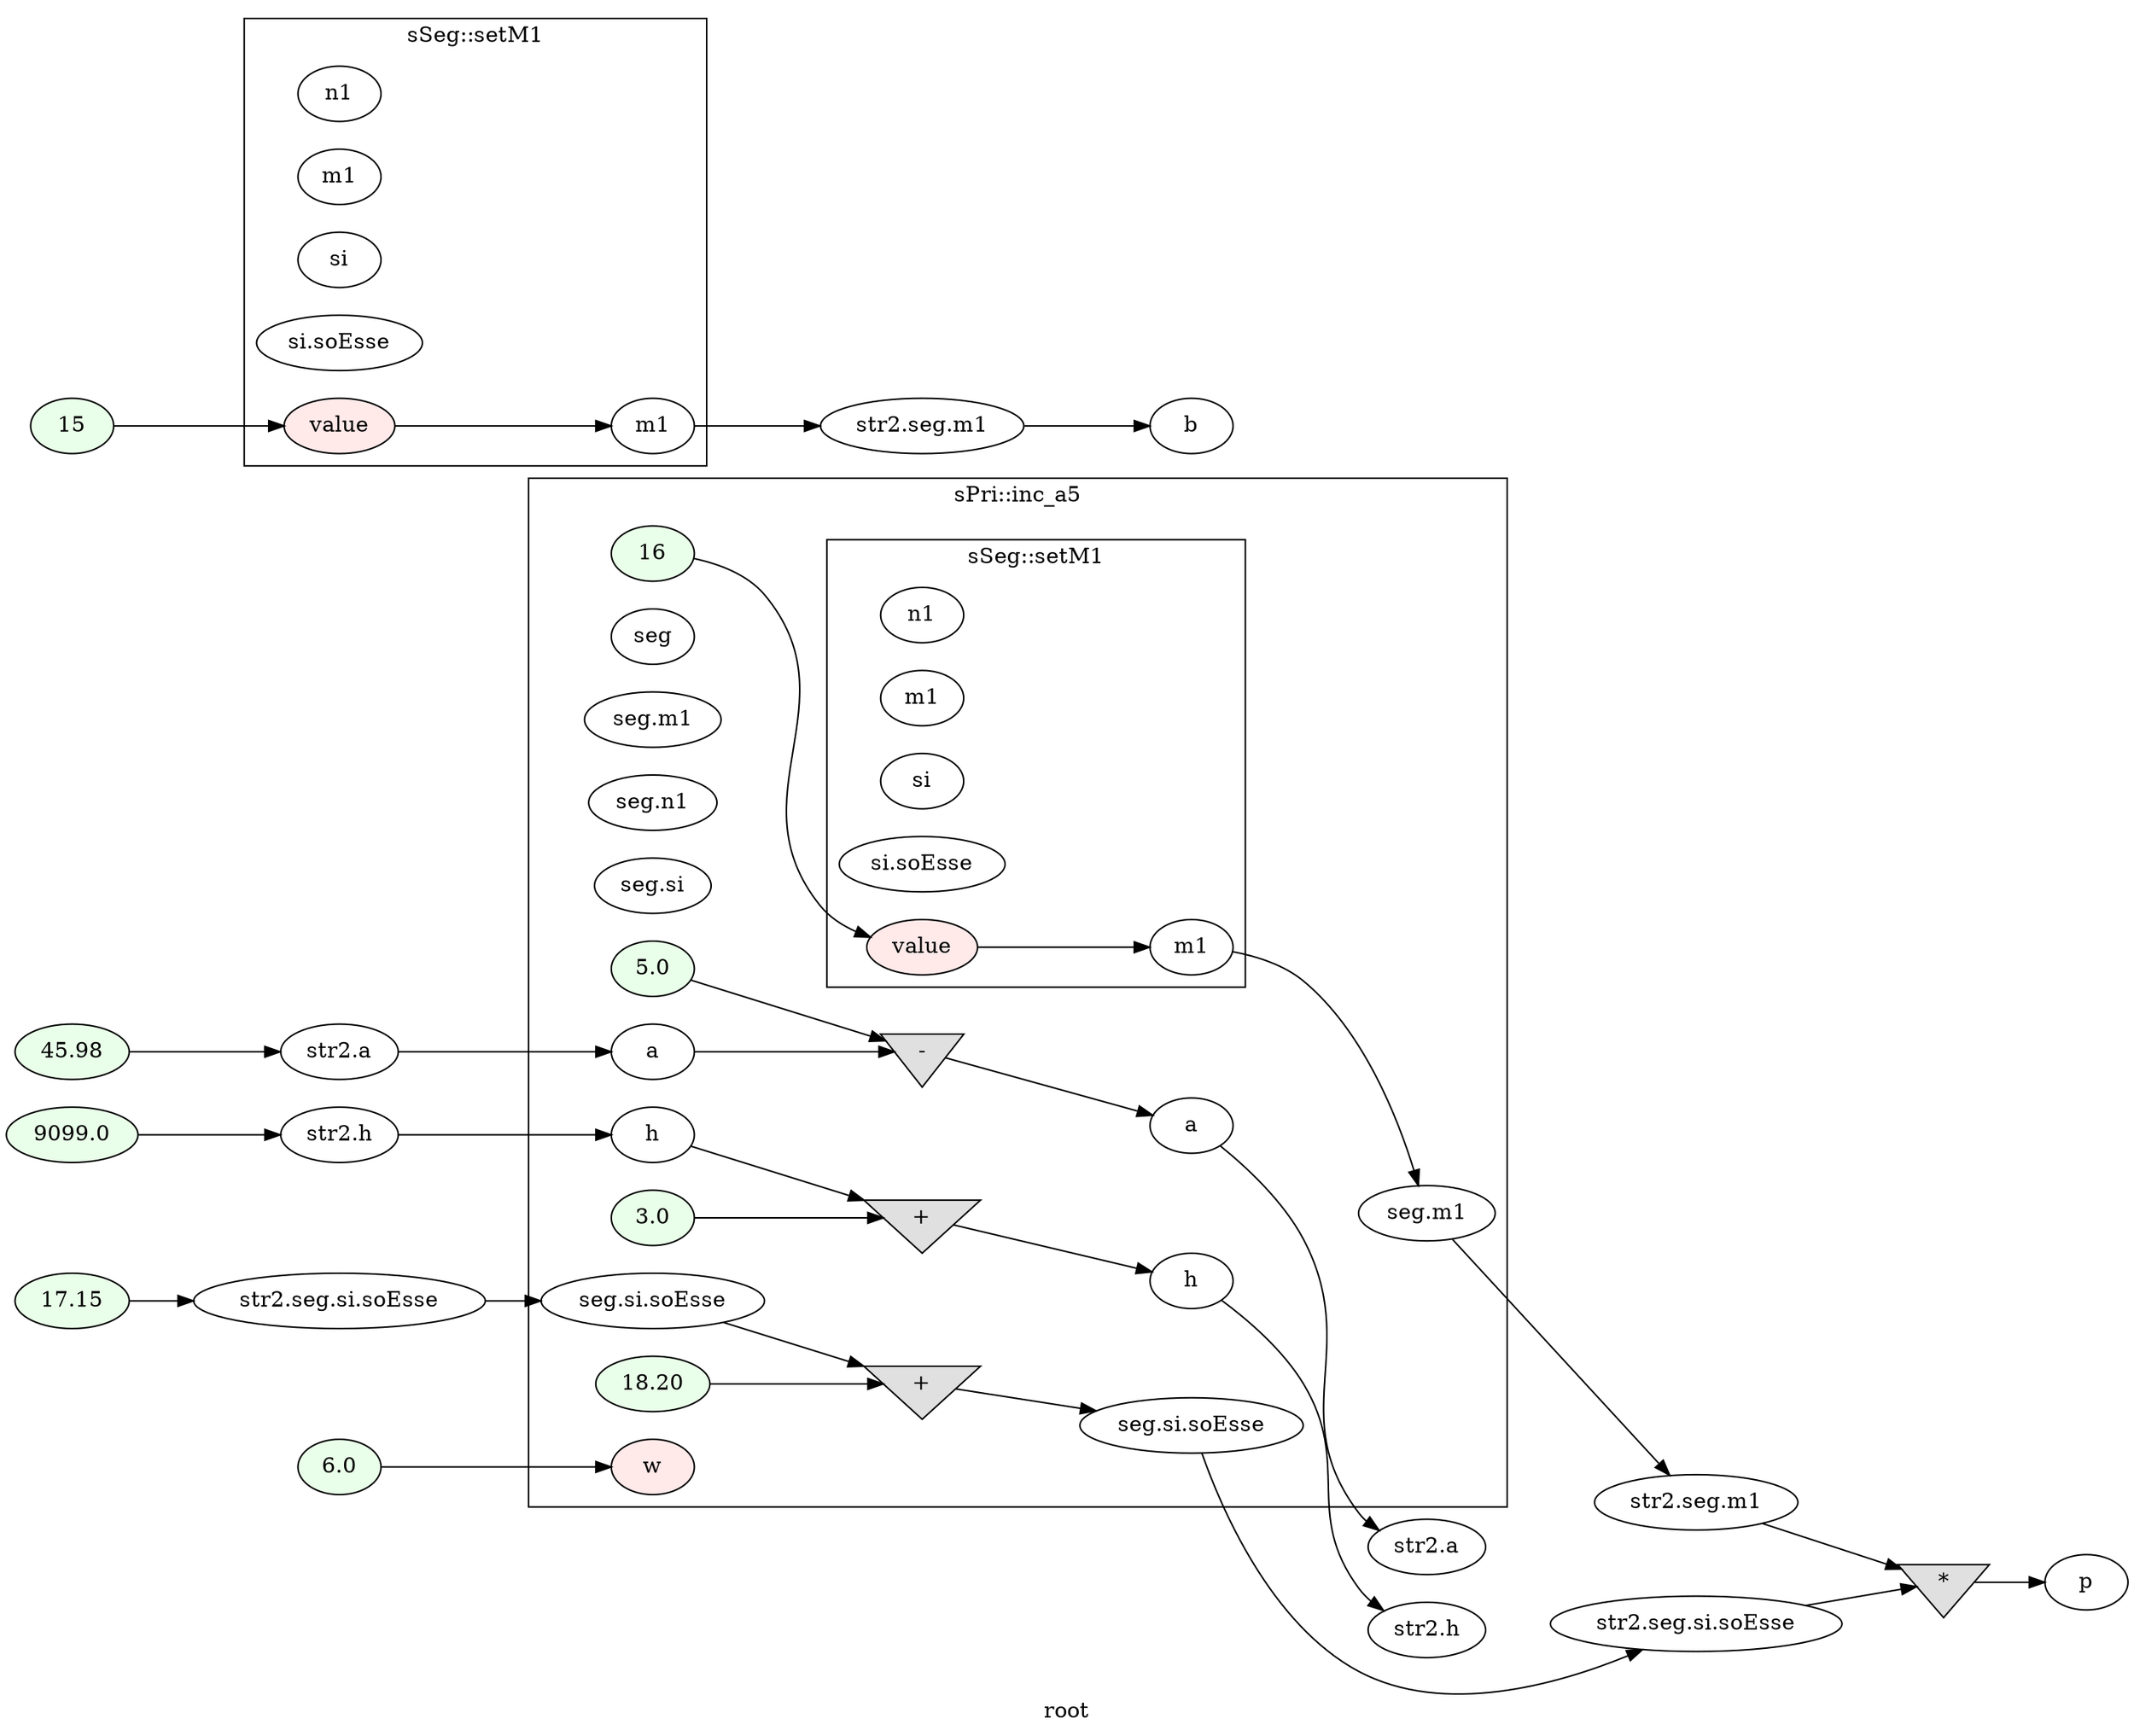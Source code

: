 digraph G
{
rankdir=LR;
label = "root";
	node_000032 [ label = "45.98", style=filled, fillcolor="#E9FFE9", startingline=39 ]
	node_000033 [ label = "str2.a", startingline=39 ]
	node_000034 [ label = "9099.0", style=filled, fillcolor="#E9FFE9", startingline=40 ]
	node_000035 [ label = "str2.h", startingline=40 ]
	node_000036 [ label = "15", style=filled, fillcolor="#E9FFE9", startingline=42 ]
	node_000043 [ label = "str2.seg.m1", startingline=42 ]
	node_000044 [ label = "b", startingline=43 ]
	node_000045 [ label = "17.15", style=filled, fillcolor="#E9FFE9", startingline=44 ]
	node_000046 [ label = "str2.seg.si.soEsse", startingline=44 ]
	node_000047 [ label = "6.0", style=filled, fillcolor="#E9FFE9", startingline=46 ]
	node_000073 [ label = "str2.a", startingline=46 ]
	node_000074 [ label = "str2.seg.m1", startingline=46 ]
	node_000075 [ label = "str2.h", startingline=46 ]
	node_000076 [ label = "str2.seg.si.soEsse", startingline=46 ]
	node_000077 [ label = "*", shape=invtriangle, style=filled, fillcolor="#E0E0E0", startingline=48 ]
	node_000078 [ label = "p", startingline=48 ]
subgraph cluster_1 {
label = "sSeg::setM1";
parent = "G";
startingline = 42;
	node_000037 [ label = "n1", startingline=15 ]
	node_000038 [ label = "m1", startingline=15 ]
	node_000039 [ label = "si", startingline=15 ]
	node_000040 [ label = "si.soEsse", startingline=15 ]
	node_000041 [ label = "value", style=filled, fillcolor="#FFE9E9", startingline=15 ]
	node_000042 [ label = "m1", startingline=17 ]
}
subgraph cluster_2 {
label = "sPri::inc_a5";
parent = "G";
startingline = 46;
	node_000048 [ label = "h", startingline=20 ]
	node_000049 [ label = "seg", startingline=20 ]
	node_000050 [ label = "seg.m1", startingline=20 ]
	node_000051 [ label = "seg.n1", startingline=20 ]
	node_000052 [ label = "seg.si", startingline=20 ]
	node_000053 [ label = "seg.si.soEsse", startingline=20 ]
	node_000054 [ label = "a", startingline=20 ]
	node_000055 [ label = "w", style=filled, fillcolor="#FFE9E9", startingline=27 ]
	node_000056 [ label = "5.0", style=filled, fillcolor="#E9FFE9", startingline=29 ]
	node_000057 [ label = "-", shape=invtriangle, style=filled, fillcolor="#E0E0E0", startingline=29 ]
	node_000058 [ label = "a", startingline=29 ]
	node_000059 [ label = "3.0", style=filled, fillcolor="#E9FFE9", startingline=30 ]
	node_000060 [ label = "+", shape=invtriangle, style=filled, fillcolor="#E0E0E0", startingline=30 ]
	node_000061 [ label = "h", startingline=30 ]
	node_000062 [ label = "16", style=filled, fillcolor="#E9FFE9", startingline=31 ]
	node_000063 [ label = "seg.m1", startingline=31 ]
	node_000064 [ label = "18.20", style=filled, fillcolor="#E9FFE9", startingline=32 ]
	node_000065 [ label = "+", shape=invtriangle, style=filled, fillcolor="#E0E0E0", startingline=32 ]
	node_000066 [ label = "seg.si.soEsse", startingline=32 ]
subgraph cluster_3 {
label = "sSeg::setM1";
parent = "cluster_2";
startingline = 31;
	node_000067 [ label = "n1", startingline=15 ]
	node_000068 [ label = "m1", startingline=15 ]
	node_000069 [ label = "si", startingline=15 ]
	node_000070 [ label = "si.soEsse", startingline=15 ]
	node_000071 [ label = "value", style=filled, fillcolor="#FFE9E9", startingline=15 ]
	node_000072 [ label = "m1", startingline=17 ]
}
}
	node_000032 -> node_000033
	node_000033 -> node_000054
	node_000034 -> node_000035
	node_000035 -> node_000048
	node_000036 -> node_000041
	node_000043 -> node_000044
	node_000045 -> node_000046
	node_000046 -> node_000053
	node_000047 -> node_000055
	node_000074 -> node_000077
	node_000076 -> node_000077
	node_000077 -> node_000078
	node_000041 -> node_000042
	node_000042 -> node_000043
	node_000048 -> node_000060
	node_000053 -> node_000065
	node_000054 -> node_000057
	node_000056 -> node_000057
	node_000057 -> node_000058
	node_000058 -> node_000073
	node_000059 -> node_000060
	node_000060 -> node_000061
	node_000061 -> node_000075
	node_000062 -> node_000071
	node_000063 -> node_000074
	node_000064 -> node_000065
	node_000065 -> node_000066
	node_000066 -> node_000076
	node_000071 -> node_000072
	node_000072 -> node_000063
}
